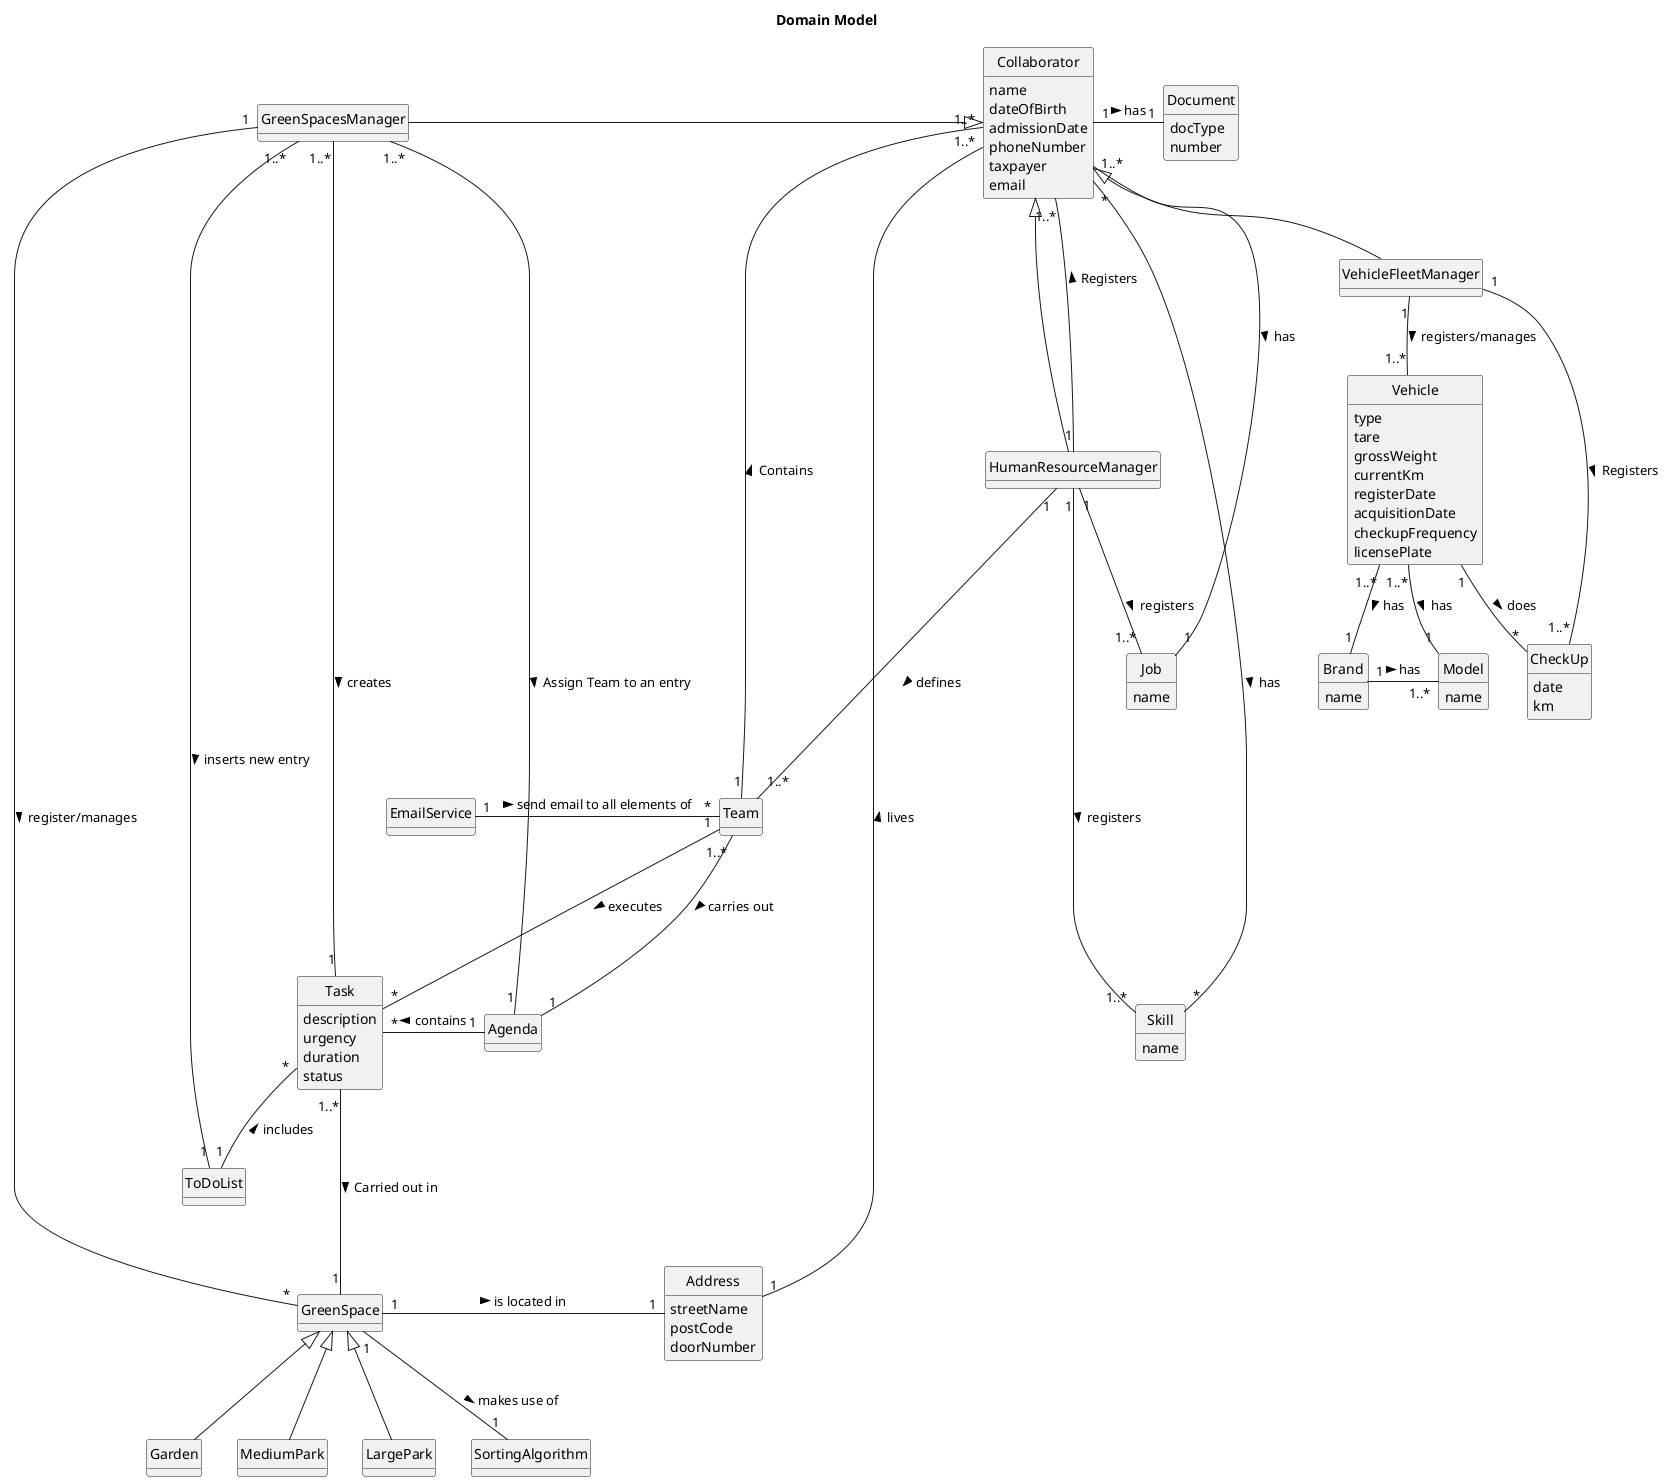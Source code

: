 @startuml
skinparam monochrome true
skinparam packageStyle rectangle
skinparam shadowing false
skinparam classAttributeIconSize 0
hide circle
hide methods

title Domain Model

class Collaborator {
    name
    dateOfBirth
    admissionDate
    phoneNumber
    taxpayer
    email
}

class Document{
    docType
    number
}

class Address {
    streetName
    postCode
    doorNumber
}

class VehicleFleetManager {
}

class HumanResourceManager {
}

class Brand {
     name
}

class Model {
     name
}

class Vehicle {
    type
    tare
    grossWeight
    currentKm
    registerDate
    acquisitionDate
    checkupFrequency
    licensePlate
}

class Skill{
    name
}

class Job{
    name
}
class Team{
}

class CheckUp{
    date
    km
}

class GreenSpacesManager {
}

class Garden {
}

class MediumPark {
}

class LargePark {
}

class ToDoList {
}

class Task {
    description
    urgency
    duration
    status
}

class Agenda{
}
'-------------Collaborator-------------


Collaborator "1" - "1" Document : has >
Collaborator "1..*" --- "1" Job : has >
Collaborator  <|--  HumanResourceManager
Collaborator <|-- VehicleFleetManager
GreenSpacesManager  -|>  Collaborator
Address "1" - "1..*" Collaborator : lives >
Skill "*" ------- "*" Collaborator : has <
Collaborator "1..*" ----- "1" Team : Contains <

'-------------HumanResourceManager-------------
HumanResourceManager "1" -- "1..*" Skill : registers >
HumanResourceManager "1" -- "1..*" Job : registers >
HumanResourceManager "1" --- "1..*" Collaborator : Registers >
HumanResourceManager "1" -- "1..*" Team : defines >

'-------------VehicleFleetManager-------------
VehicleFleetManager "1" -- "1..*" Vehicle : registers/manages >
VehicleFleetManager "1" -- "1..*" CheckUp : Registers >

'-------------Brand-------------
Brand "1" -  "1..*" Model : has >

'-------------Vehicle-------------
Vehicle "1..*" -- "1" Model : has >
Vehicle "1" -- "*" CheckUp : does >
Vehicle "1..*" -- "1" Brand : has >

'-------------GreenSpacesManager-------------
GreenSpacesManager "1" - "*" GreenSpace : register/manages >
GreenSpacesManager "1..*" -- "1" Task : creates >
GreenSpacesManager "1..*" - "1" ToDoList : inserts new entry >

'-------------GreenSpace-------------
GreenSpace "1" - "1" Address : is located in >
GreenSpace <|-- Garden
GreenSpace <|-- MediumPark
GreenSpace <|-- LargePark

Task "1..*" --- "1" GreenSpace :  Carried out in  >
Task "*" -- "1" ToDoList : includes <


GreenSpacesManager "1..*" - "1" Agenda : Assign Team to an entry >
Team "1..*" --- "1" Agenda : carries out >
Team "1" -- "*" Task : executes >
Agenda "1" - "*" Task : contains >

EmailService "1" - "*" Team :  send email to all elements of >

GreenSpace "1" -- "1" SortingAlgorithm : makes use of >

@enduml

